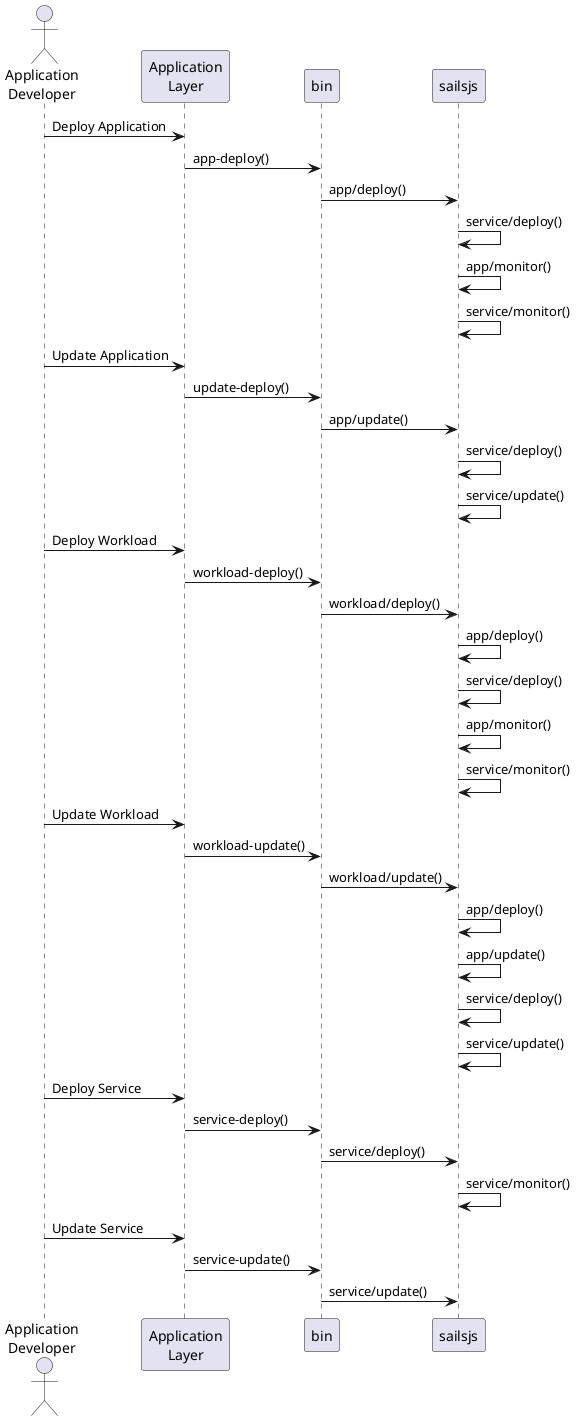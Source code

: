 @startuml
actor "Application\nDeveloper" as User

User -> "Application\nLayer": Deploy Application
"Application\nLayer" -> bin: app-deploy()
bin -> sailsjs: app/deploy()
sailsjs -> sailsjs: service/deploy()
sailsjs -> sailsjs: app/monitor()
sailsjs -> sailsjs: service/monitor()

User -> "Application\nLayer": Update Application
"Application\nLayer" -> bin: update-deploy()
bin -> sailsjs: app/update()
sailsjs -> sailsjs: service/deploy()
sailsjs -> sailsjs: service/update()

User -> "Application\nLayer": Deploy Workload
"Application\nLayer" -> bin: workload-deploy()
bin -> sailsjs: workload/deploy()
sailsjs -> sailsjs: app/deploy()
sailsjs -> sailsjs: service/deploy()
sailsjs -> sailsjs: app/monitor()
sailsjs -> sailsjs: service/monitor()

User -> "Application\nLayer": Update Workload
"Application\nLayer" -> bin: workload-update()
bin -> sailsjs: workload/update()
sailsjs -> sailsjs: app/deploy()
sailsjs -> sailsjs: app/update()
sailsjs -> sailsjs: service/deploy()
sailsjs -> sailsjs: service/update()

User -> "Application\nLayer": Deploy Service
"Application\nLayer" -> bin: service-deploy()
bin -> sailsjs: service/deploy()
sailsjs -> sailsjs: service/monitor()

User -> "Application\nLayer": Update Service
"Application\nLayer" -> bin: service-update()
bin -> sailsjs: service/update()

@enduml
